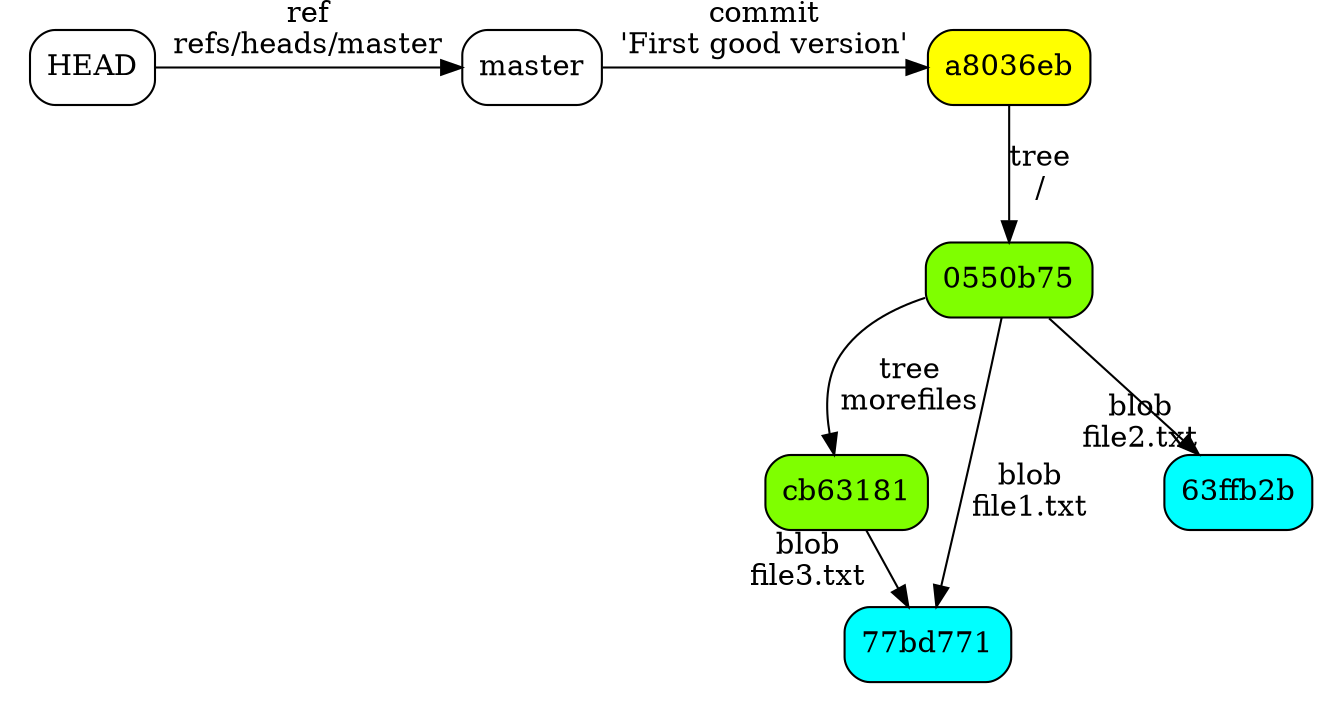 digraph dag01 {
    pad=0.2;
    bgcolor=transparent;
    fontcolor=black;
    ratio=fill;
    rankdir=TB;
    node [shape=box, style="rounded,filled" fontsize="14"];
    edge [fontsize="14"];

    subgraph /* Refs */ {
        rank = same;
        node [fillcolor=white];
        HEAD;
        master;
    }
    subgraph /* Commits */ {
        node [fillcolor=yellow];
        "a8036eb";
    }
    subgraph /* Trees */ {
        node [fillcolor=chartreuse];
        "0550b75";
        "cb63181";
    }
    subgraph /* Blobs */ {
        node [fillcolor=cyan];
        "77bd771";
        "63ffb2b";
    }

    HEAD -> master [label=<ref<BR/>refs/heads/master>]
    master -> "a8036eb" [label=<commit<BR/>'First good version'> constraint=false];
    "a8036eb" -> "0550b75" [label=<tree<BR/>/>];
    "0550b75" -> "cb63181" [label=<tree<BR/>morefiles>];
    "0550b75" -> "77bd771" [label=<blob<BR/>file1.txt>];
    "cb63181" -> "77bd771" [taillabel=<blob<BR/>file3.txt>];
    "0550b75" -> "63ffb2b" [headlabel=<blob<BR/>file2.txt>];
}
